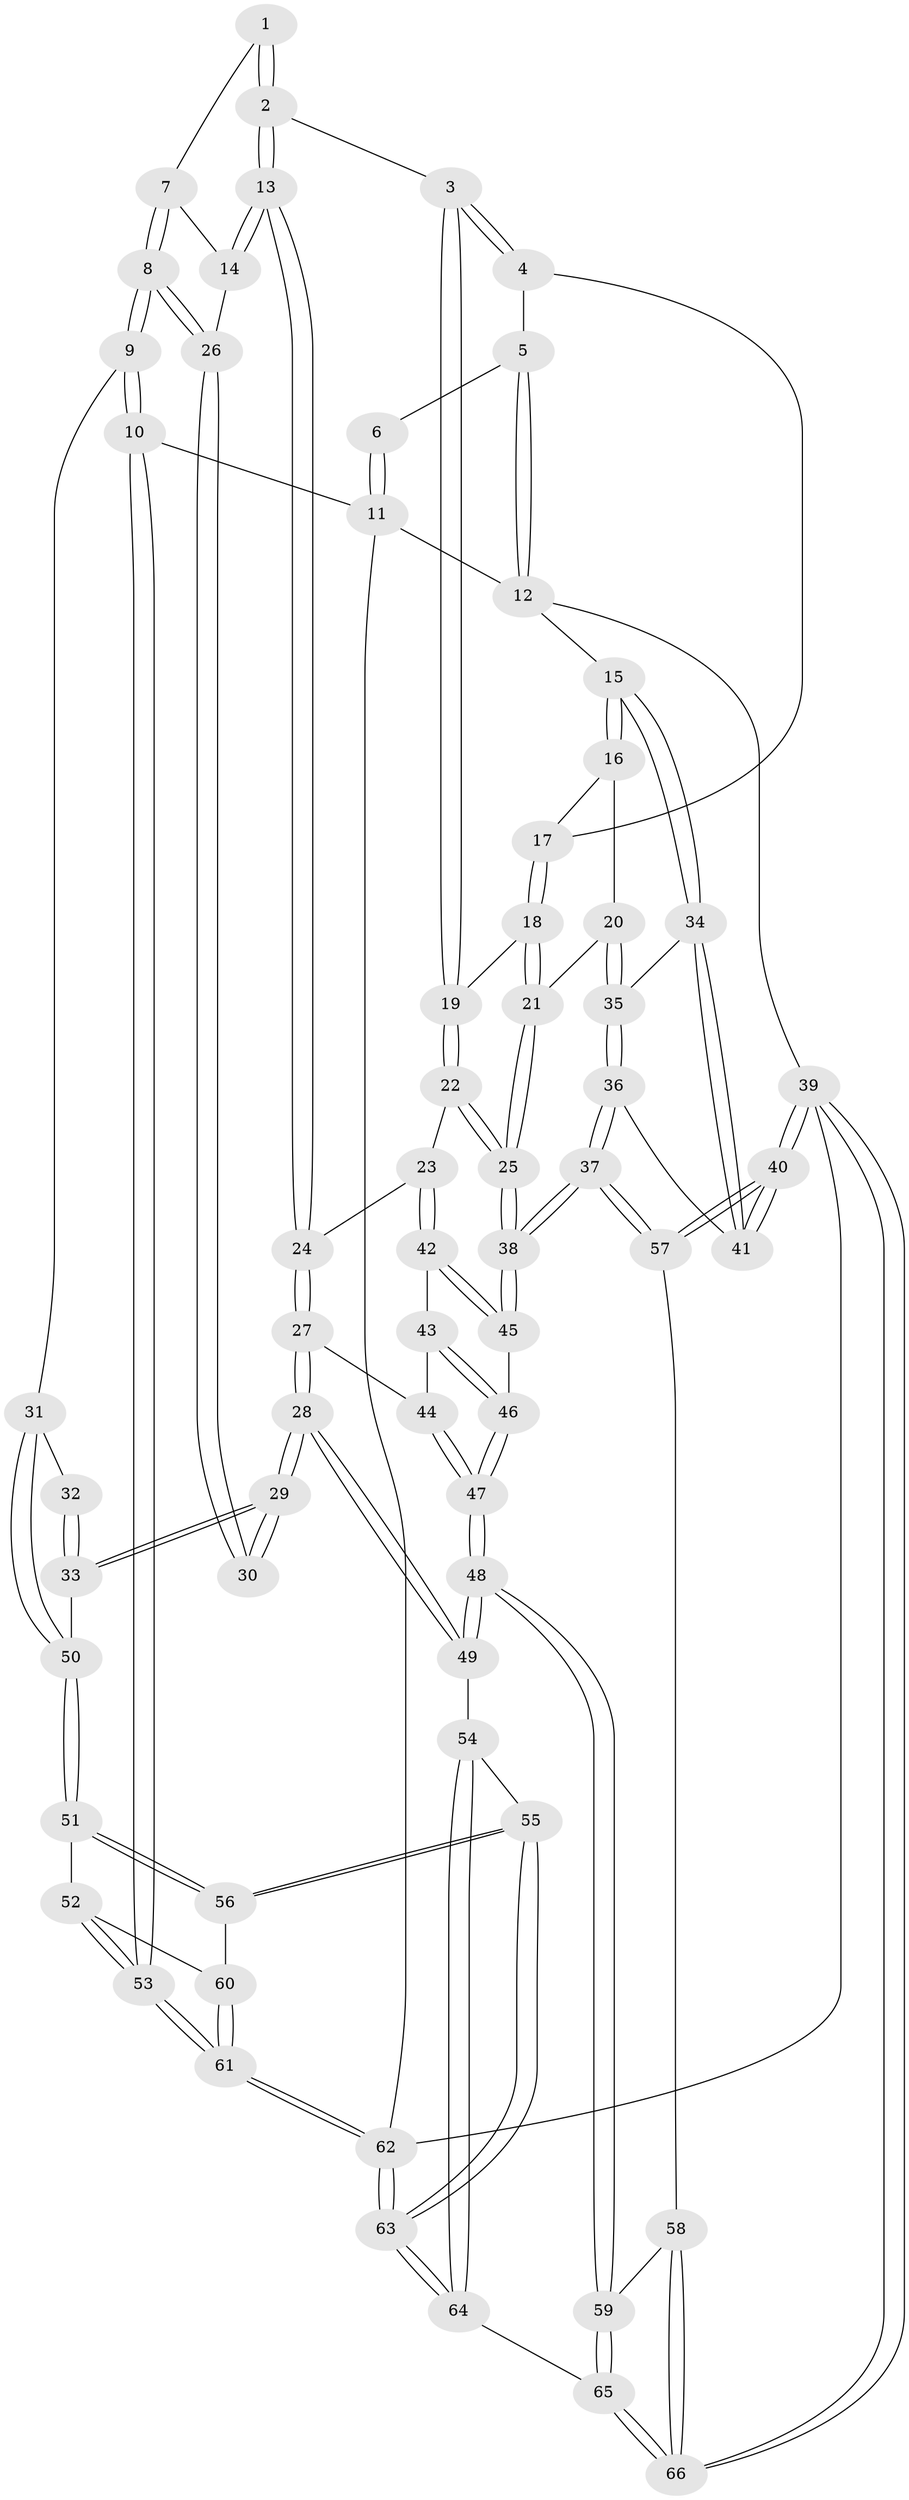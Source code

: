 // coarse degree distribution, {3: 0.16216216216216217, 5: 0.43243243243243246, 4: 0.2972972972972973, 6: 0.08108108108108109, 2: 0.02702702702702703}
// Generated by graph-tools (version 1.1) at 2025/42/03/06/25 10:42:34]
// undirected, 66 vertices, 162 edges
graph export_dot {
graph [start="1"]
  node [color=gray90,style=filled];
  1 [pos="+0.2745399017623791+0"];
  2 [pos="+0.590521204998372+0.18926091379475438"];
  3 [pos="+0.5926231050013259+0.18902604081628407"];
  4 [pos="+0.7010825033166577+0.14544627190784404"];
  5 [pos="+1+0"];
  6 [pos="+0.2704686804202371+0"];
  7 [pos="+0.2560695521344926+0.1094772952447306"];
  8 [pos="+0+0.34938533746969064"];
  9 [pos="+0+0.39718071185093246"];
  10 [pos="+0+0.3972281281491667"];
  11 [pos="+0+0"];
  12 [pos="+1+0"];
  13 [pos="+0.44403652313619985+0.3283490228885787"];
  14 [pos="+0.34693691533473786+0.2963855846908236"];
  15 [pos="+1+0"];
  16 [pos="+0.8909375764547091+0.28141141024946503"];
  17 [pos="+0.7421403082240742+0.23760573437914673"];
  18 [pos="+0.764202179638827+0.3220066108606395"];
  19 [pos="+0.6427998758492884+0.32924007936770455"];
  20 [pos="+0.8416447527055051+0.3858847995969479"];
  21 [pos="+0.7868879967225139+0.38524944492270247"];
  22 [pos="+0.661740041455961+0.43359766627752555"];
  23 [pos="+0.5877706755133518+0.44572835759130097"];
  24 [pos="+0.4601245353754241+0.3700595181040646"];
  25 [pos="+0.7185021007050787+0.44821082378934257"];
  26 [pos="+0.3295153782460115+0.3116099181787026"];
  27 [pos="+0.4198904692336038+0.49336735431377765"];
  28 [pos="+0.2923169325555272+0.6048984923819168"];
  29 [pos="+0.2663566615481944+0.5909524038865115"];
  30 [pos="+0.31550196644601675+0.33458803015246347"];
  31 [pos="+0+0.43428616951667737"];
  32 [pos="+0.2272046339946069+0.3997365915170359"];
  33 [pos="+0.24601735586385987+0.5867274802849397"];
  34 [pos="+1+0.4332889610513976"];
  35 [pos="+0.9550992248688426+0.4541079415139803"];
  36 [pos="+0.8093682529123075+0.6502525430070228"];
  37 [pos="+0.7908970619635173+0.6669439800939787"];
  38 [pos="+0.7596425245992507+0.6387530140327893"];
  39 [pos="+1+1"];
  40 [pos="+1+1"];
  41 [pos="+1+0.5687755024328142"];
  42 [pos="+0.5700052850666941+0.5313915349590665"];
  43 [pos="+0.45827626892947787+0.5219493862576062"];
  44 [pos="+0.4370177353679422+0.5073589243680381"];
  45 [pos="+0.5794978841232814+0.6244697642065296"];
  46 [pos="+0.5441905875308871+0.6466816605979763"];
  47 [pos="+0.4923285672194247+0.701524184477356"];
  48 [pos="+0.42423646461139336+0.7807456027614103"];
  49 [pos="+0.35738653491997213+0.7188572997916606"];
  50 [pos="+0.2126156581165137+0.5842784215885051"];
  51 [pos="+0.13522817671446405+0.6890656043536023"];
  52 [pos="+0.07571271699732779+0.7130128623009221"];
  53 [pos="+0+0.7760172846401443"];
  54 [pos="+0.21219620033702705+0.7741417277587364"];
  55 [pos="+0.17341544246196472+0.772192041058068"];
  56 [pos="+0.1672908033194667+0.7674225404680901"];
  57 [pos="+0.8052810901484738+0.7318129438160772"];
  58 [pos="+0.6511005992411364+0.84679476578388"];
  59 [pos="+0.44763271499391555+0.8735857625452368"];
  60 [pos="+0.1278319184271257+0.7774746922721296"];
  61 [pos="+0+1"];
  62 [pos="+0+1"];
  63 [pos="+0+1"];
  64 [pos="+0.14514115025685212+1"];
  65 [pos="+0.3531060456098178+1"];
  66 [pos="+0.9397819074986953+1"];
  1 -- 2;
  1 -- 2;
  1 -- 7;
  2 -- 3;
  2 -- 13;
  2 -- 13;
  3 -- 4;
  3 -- 4;
  3 -- 19;
  3 -- 19;
  4 -- 5;
  4 -- 17;
  5 -- 6;
  5 -- 12;
  5 -- 12;
  6 -- 11;
  6 -- 11;
  7 -- 8;
  7 -- 8;
  7 -- 14;
  8 -- 9;
  8 -- 9;
  8 -- 26;
  8 -- 26;
  9 -- 10;
  9 -- 10;
  9 -- 31;
  10 -- 11;
  10 -- 53;
  10 -- 53;
  11 -- 12;
  11 -- 62;
  12 -- 15;
  12 -- 39;
  13 -- 14;
  13 -- 14;
  13 -- 24;
  13 -- 24;
  14 -- 26;
  15 -- 16;
  15 -- 16;
  15 -- 34;
  15 -- 34;
  16 -- 17;
  16 -- 20;
  17 -- 18;
  17 -- 18;
  18 -- 19;
  18 -- 21;
  18 -- 21;
  19 -- 22;
  19 -- 22;
  20 -- 21;
  20 -- 35;
  20 -- 35;
  21 -- 25;
  21 -- 25;
  22 -- 23;
  22 -- 25;
  22 -- 25;
  23 -- 24;
  23 -- 42;
  23 -- 42;
  24 -- 27;
  24 -- 27;
  25 -- 38;
  25 -- 38;
  26 -- 30;
  26 -- 30;
  27 -- 28;
  27 -- 28;
  27 -- 44;
  28 -- 29;
  28 -- 29;
  28 -- 49;
  28 -- 49;
  29 -- 30;
  29 -- 30;
  29 -- 33;
  29 -- 33;
  31 -- 32;
  31 -- 50;
  31 -- 50;
  32 -- 33;
  32 -- 33;
  33 -- 50;
  34 -- 35;
  34 -- 41;
  34 -- 41;
  35 -- 36;
  35 -- 36;
  36 -- 37;
  36 -- 37;
  36 -- 41;
  37 -- 38;
  37 -- 38;
  37 -- 57;
  37 -- 57;
  38 -- 45;
  38 -- 45;
  39 -- 40;
  39 -- 40;
  39 -- 66;
  39 -- 66;
  39 -- 62;
  40 -- 41;
  40 -- 41;
  40 -- 57;
  40 -- 57;
  42 -- 43;
  42 -- 45;
  42 -- 45;
  43 -- 44;
  43 -- 46;
  43 -- 46;
  44 -- 47;
  44 -- 47;
  45 -- 46;
  46 -- 47;
  46 -- 47;
  47 -- 48;
  47 -- 48;
  48 -- 49;
  48 -- 49;
  48 -- 59;
  48 -- 59;
  49 -- 54;
  50 -- 51;
  50 -- 51;
  51 -- 52;
  51 -- 56;
  51 -- 56;
  52 -- 53;
  52 -- 53;
  52 -- 60;
  53 -- 61;
  53 -- 61;
  54 -- 55;
  54 -- 64;
  54 -- 64;
  55 -- 56;
  55 -- 56;
  55 -- 63;
  55 -- 63;
  56 -- 60;
  57 -- 58;
  58 -- 59;
  58 -- 66;
  58 -- 66;
  59 -- 65;
  59 -- 65;
  60 -- 61;
  60 -- 61;
  61 -- 62;
  61 -- 62;
  62 -- 63;
  62 -- 63;
  63 -- 64;
  63 -- 64;
  64 -- 65;
  65 -- 66;
  65 -- 66;
}
